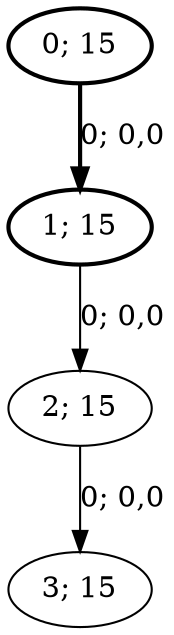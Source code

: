 strict digraph G {
  1 [ style="solid" label="3; 15" ];
  2 [ style="solid" label="2; 15" ];
  3 [ style="bold" label="1; 15" ];
  4 [ style="bold" label="0; 15" ];
  2 -> 1 [ style="solid" label="0; 0,0" ];
  3 -> 2 [ style="solid" label="0; 0,0" ];
  4 -> 3 [ style="bold" label="0; 0,0" ];
}
